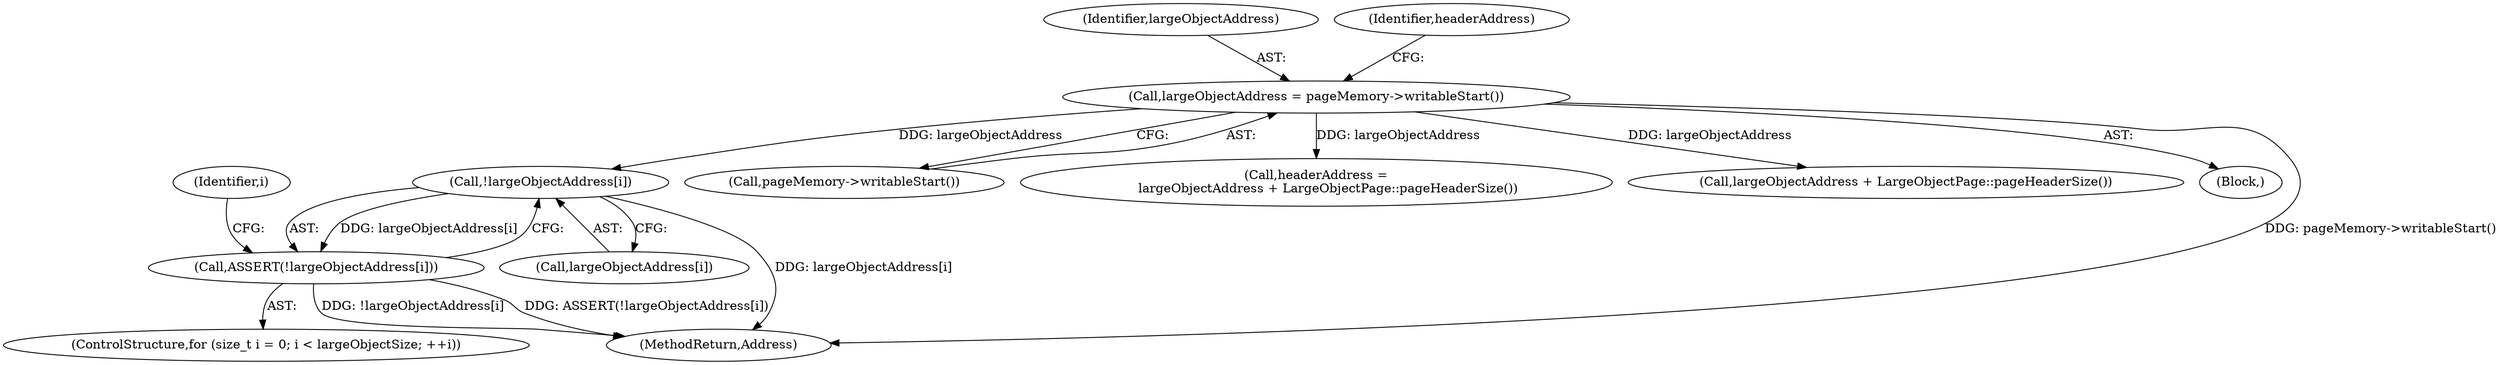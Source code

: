 digraph "0_Chrome_0749ec24fae74ec32d0567eef0e5ec43c84dbcb9_4@array" {
"1000141" [label="(Call,!largeObjectAddress[i])"];
"1000121" [label="(Call,largeObjectAddress = pageMemory->writableStart())"];
"1000140" [label="(Call,ASSERT(!largeObjectAddress[i]))"];
"1000193" [label="(MethodReturn,Address)"];
"1000140" [label="(Call,ASSERT(!largeObjectAddress[i]))"];
"1000123" [label="(Call,pageMemory->writableStart())"];
"1000130" [label="(ControlStructure,for (size_t i = 0; i < largeObjectSize; ++i))"];
"1000125" [label="(Call,headerAddress =\n      largeObjectAddress + LargeObjectPage::pageHeaderSize())"];
"1000122" [label="(Identifier,largeObjectAddress)"];
"1000139" [label="(Identifier,i)"];
"1000127" [label="(Call,largeObjectAddress + LargeObjectPage::pageHeaderSize())"];
"1000141" [label="(Call,!largeObjectAddress[i])"];
"1000121" [label="(Call,largeObjectAddress = pageMemory->writableStart())"];
"1000103" [label="(Block,)"];
"1000142" [label="(Call,largeObjectAddress[i])"];
"1000126" [label="(Identifier,headerAddress)"];
"1000141" -> "1000140"  [label="AST: "];
"1000141" -> "1000142"  [label="CFG: "];
"1000142" -> "1000141"  [label="AST: "];
"1000140" -> "1000141"  [label="CFG: "];
"1000141" -> "1000193"  [label="DDG: largeObjectAddress[i]"];
"1000141" -> "1000140"  [label="DDG: largeObjectAddress[i]"];
"1000121" -> "1000141"  [label="DDG: largeObjectAddress"];
"1000121" -> "1000103"  [label="AST: "];
"1000121" -> "1000123"  [label="CFG: "];
"1000122" -> "1000121"  [label="AST: "];
"1000123" -> "1000121"  [label="AST: "];
"1000126" -> "1000121"  [label="CFG: "];
"1000121" -> "1000193"  [label="DDG: pageMemory->writableStart()"];
"1000121" -> "1000125"  [label="DDG: largeObjectAddress"];
"1000121" -> "1000127"  [label="DDG: largeObjectAddress"];
"1000140" -> "1000130"  [label="AST: "];
"1000139" -> "1000140"  [label="CFG: "];
"1000140" -> "1000193"  [label="DDG: !largeObjectAddress[i]"];
"1000140" -> "1000193"  [label="DDG: ASSERT(!largeObjectAddress[i])"];
}
